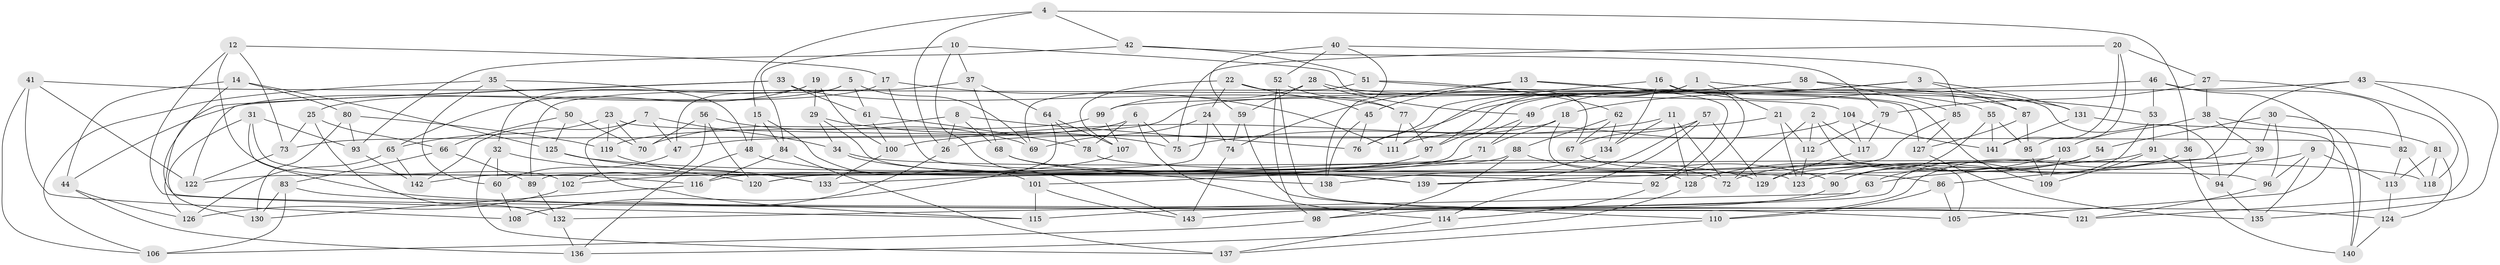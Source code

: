 // Generated by graph-tools (version 1.1) at 2025/50/03/09/25 03:50:55]
// undirected, 143 vertices, 286 edges
graph export_dot {
graph [start="1"]
  node [color=gray90,style=filled];
  1;
  2;
  3;
  4;
  5;
  6;
  7;
  8;
  9;
  10;
  11;
  12;
  13;
  14;
  15;
  16;
  17;
  18;
  19;
  20;
  21;
  22;
  23;
  24;
  25;
  26;
  27;
  28;
  29;
  30;
  31;
  32;
  33;
  34;
  35;
  36;
  37;
  38;
  39;
  40;
  41;
  42;
  43;
  44;
  45;
  46;
  47;
  48;
  49;
  50;
  51;
  52;
  53;
  54;
  55;
  56;
  57;
  58;
  59;
  60;
  61;
  62;
  63;
  64;
  65;
  66;
  67;
  68;
  69;
  70;
  71;
  72;
  73;
  74;
  75;
  76;
  77;
  78;
  79;
  80;
  81;
  82;
  83;
  84;
  85;
  86;
  87;
  88;
  89;
  90;
  91;
  92;
  93;
  94;
  95;
  96;
  97;
  98;
  99;
  100;
  101;
  102;
  103;
  104;
  105;
  106;
  107;
  108;
  109;
  110;
  111;
  112;
  113;
  114;
  115;
  116;
  117;
  118;
  119;
  120;
  121;
  122;
  123;
  124;
  125;
  126;
  127;
  128;
  129;
  130;
  131;
  132;
  133;
  134;
  135;
  136;
  137;
  138;
  139;
  140;
  141;
  142;
  143;
  1 -- 94;
  1 -- 97;
  1 -- 21;
  1 -- 111;
  2 -- 72;
  2 -- 112;
  2 -- 96;
  2 -- 117;
  3 -- 87;
  3 -- 18;
  3 -- 131;
  3 -- 49;
  4 -- 26;
  4 -- 15;
  4 -- 36;
  4 -- 42;
  5 -- 69;
  5 -- 44;
  5 -- 61;
  5 -- 47;
  6 -- 75;
  6 -- 114;
  6 -- 47;
  6 -- 78;
  7 -- 47;
  7 -- 34;
  7 -- 142;
  7 -- 115;
  8 -- 26;
  8 -- 76;
  8 -- 68;
  8 -- 70;
  9 -- 63;
  9 -- 135;
  9 -- 113;
  9 -- 96;
  10 -- 67;
  10 -- 37;
  10 -- 84;
  10 -- 143;
  11 -- 128;
  11 -- 75;
  11 -- 134;
  11 -- 72;
  12 -- 73;
  12 -- 102;
  12 -- 17;
  12 -- 115;
  13 -- 74;
  13 -- 45;
  13 -- 53;
  13 -- 92;
  14 -- 80;
  14 -- 125;
  14 -- 44;
  14 -- 105;
  15 -- 48;
  15 -- 84;
  15 -- 101;
  16 -- 76;
  16 -- 92;
  16 -- 87;
  16 -- 134;
  17 -- 25;
  17 -- 111;
  17 -- 123;
  18 -- 26;
  18 -- 71;
  18 -- 105;
  19 -- 29;
  19 -- 32;
  19 -- 100;
  19 -- 65;
  20 -- 75;
  20 -- 141;
  20 -- 27;
  20 -- 95;
  21 -- 123;
  21 -- 112;
  21 -- 100;
  22 -- 127;
  22 -- 24;
  22 -- 107;
  22 -- 45;
  23 -- 119;
  23 -- 70;
  23 -- 65;
  23 -- 82;
  24 -- 69;
  24 -- 89;
  24 -- 74;
  25 -- 132;
  25 -- 66;
  25 -- 73;
  26 -- 108;
  27 -- 118;
  27 -- 38;
  27 -- 79;
  28 -- 55;
  28 -- 49;
  28 -- 99;
  28 -- 59;
  29 -- 34;
  29 -- 128;
  29 -- 75;
  30 -- 96;
  30 -- 39;
  30 -- 140;
  30 -- 54;
  31 -- 93;
  31 -- 124;
  31 -- 130;
  31 -- 116;
  32 -- 120;
  32 -- 137;
  32 -- 60;
  33 -- 122;
  33 -- 61;
  33 -- 77;
  33 -- 126;
  34 -- 92;
  34 -- 118;
  35 -- 48;
  35 -- 60;
  35 -- 50;
  35 -- 106;
  36 -- 123;
  36 -- 110;
  36 -- 140;
  37 -- 68;
  37 -- 89;
  37 -- 64;
  38 -- 81;
  38 -- 103;
  38 -- 39;
  39 -- 94;
  39 -- 129;
  40 -- 85;
  40 -- 59;
  40 -- 52;
  40 -- 138;
  41 -- 122;
  41 -- 106;
  41 -- 108;
  41 -- 104;
  42 -- 79;
  42 -- 51;
  42 -- 93;
  43 -- 121;
  43 -- 99;
  43 -- 86;
  43 -- 135;
  44 -- 136;
  44 -- 126;
  45 -- 76;
  45 -- 138;
  46 -- 82;
  46 -- 73;
  46 -- 105;
  46 -- 53;
  47 -- 60;
  48 -- 136;
  48 -- 129;
  49 -- 122;
  49 -- 71;
  50 -- 66;
  50 -- 125;
  50 -- 70;
  51 -- 62;
  51 -- 109;
  51 -- 69;
  52 -- 98;
  52 -- 121;
  52 -- 77;
  53 -- 143;
  53 -- 91;
  54 -- 63;
  54 -- 90;
  54 -- 72;
  55 -- 95;
  55 -- 141;
  55 -- 90;
  56 -- 120;
  56 -- 69;
  56 -- 102;
  56 -- 70;
  57 -- 139;
  57 -- 67;
  57 -- 114;
  57 -- 129;
  58 -- 76;
  58 -- 97;
  58 -- 131;
  58 -- 85;
  59 -- 110;
  59 -- 74;
  60 -- 108;
  61 -- 78;
  61 -- 100;
  62 -- 88;
  62 -- 67;
  62 -- 134;
  63 -- 132;
  63 -- 115;
  64 -- 78;
  64 -- 108;
  64 -- 107;
  65 -- 126;
  65 -- 142;
  66 -- 83;
  66 -- 89;
  67 -- 72;
  68 -- 138;
  68 -- 139;
  71 -- 102;
  71 -- 120;
  73 -- 122;
  74 -- 143;
  77 -- 97;
  77 -- 111;
  78 -- 86;
  79 -- 117;
  79 -- 112;
  80 -- 93;
  80 -- 119;
  80 -- 130;
  81 -- 118;
  81 -- 124;
  81 -- 113;
  82 -- 118;
  82 -- 113;
  83 -- 130;
  83 -- 106;
  83 -- 121;
  84 -- 116;
  84 -- 137;
  85 -- 120;
  85 -- 127;
  86 -- 110;
  86 -- 105;
  87 -- 95;
  87 -- 127;
  88 -- 116;
  88 -- 98;
  88 -- 90;
  89 -- 132;
  90 -- 98;
  91 -- 109;
  91 -- 94;
  91 -- 133;
  92 -- 114;
  93 -- 142;
  94 -- 135;
  95 -- 109;
  96 -- 121;
  97 -- 101;
  98 -- 106;
  99 -- 107;
  99 -- 119;
  100 -- 133;
  101 -- 143;
  101 -- 115;
  102 -- 126;
  103 -- 109;
  103 -- 139;
  103 -- 128;
  104 -- 117;
  104 -- 111;
  104 -- 141;
  107 -- 142;
  110 -- 137;
  112 -- 123;
  113 -- 124;
  114 -- 137;
  116 -- 130;
  117 -- 129;
  119 -- 133;
  124 -- 140;
  125 -- 139;
  125 -- 133;
  127 -- 135;
  128 -- 136;
  131 -- 141;
  131 -- 140;
  132 -- 136;
  134 -- 138;
}
